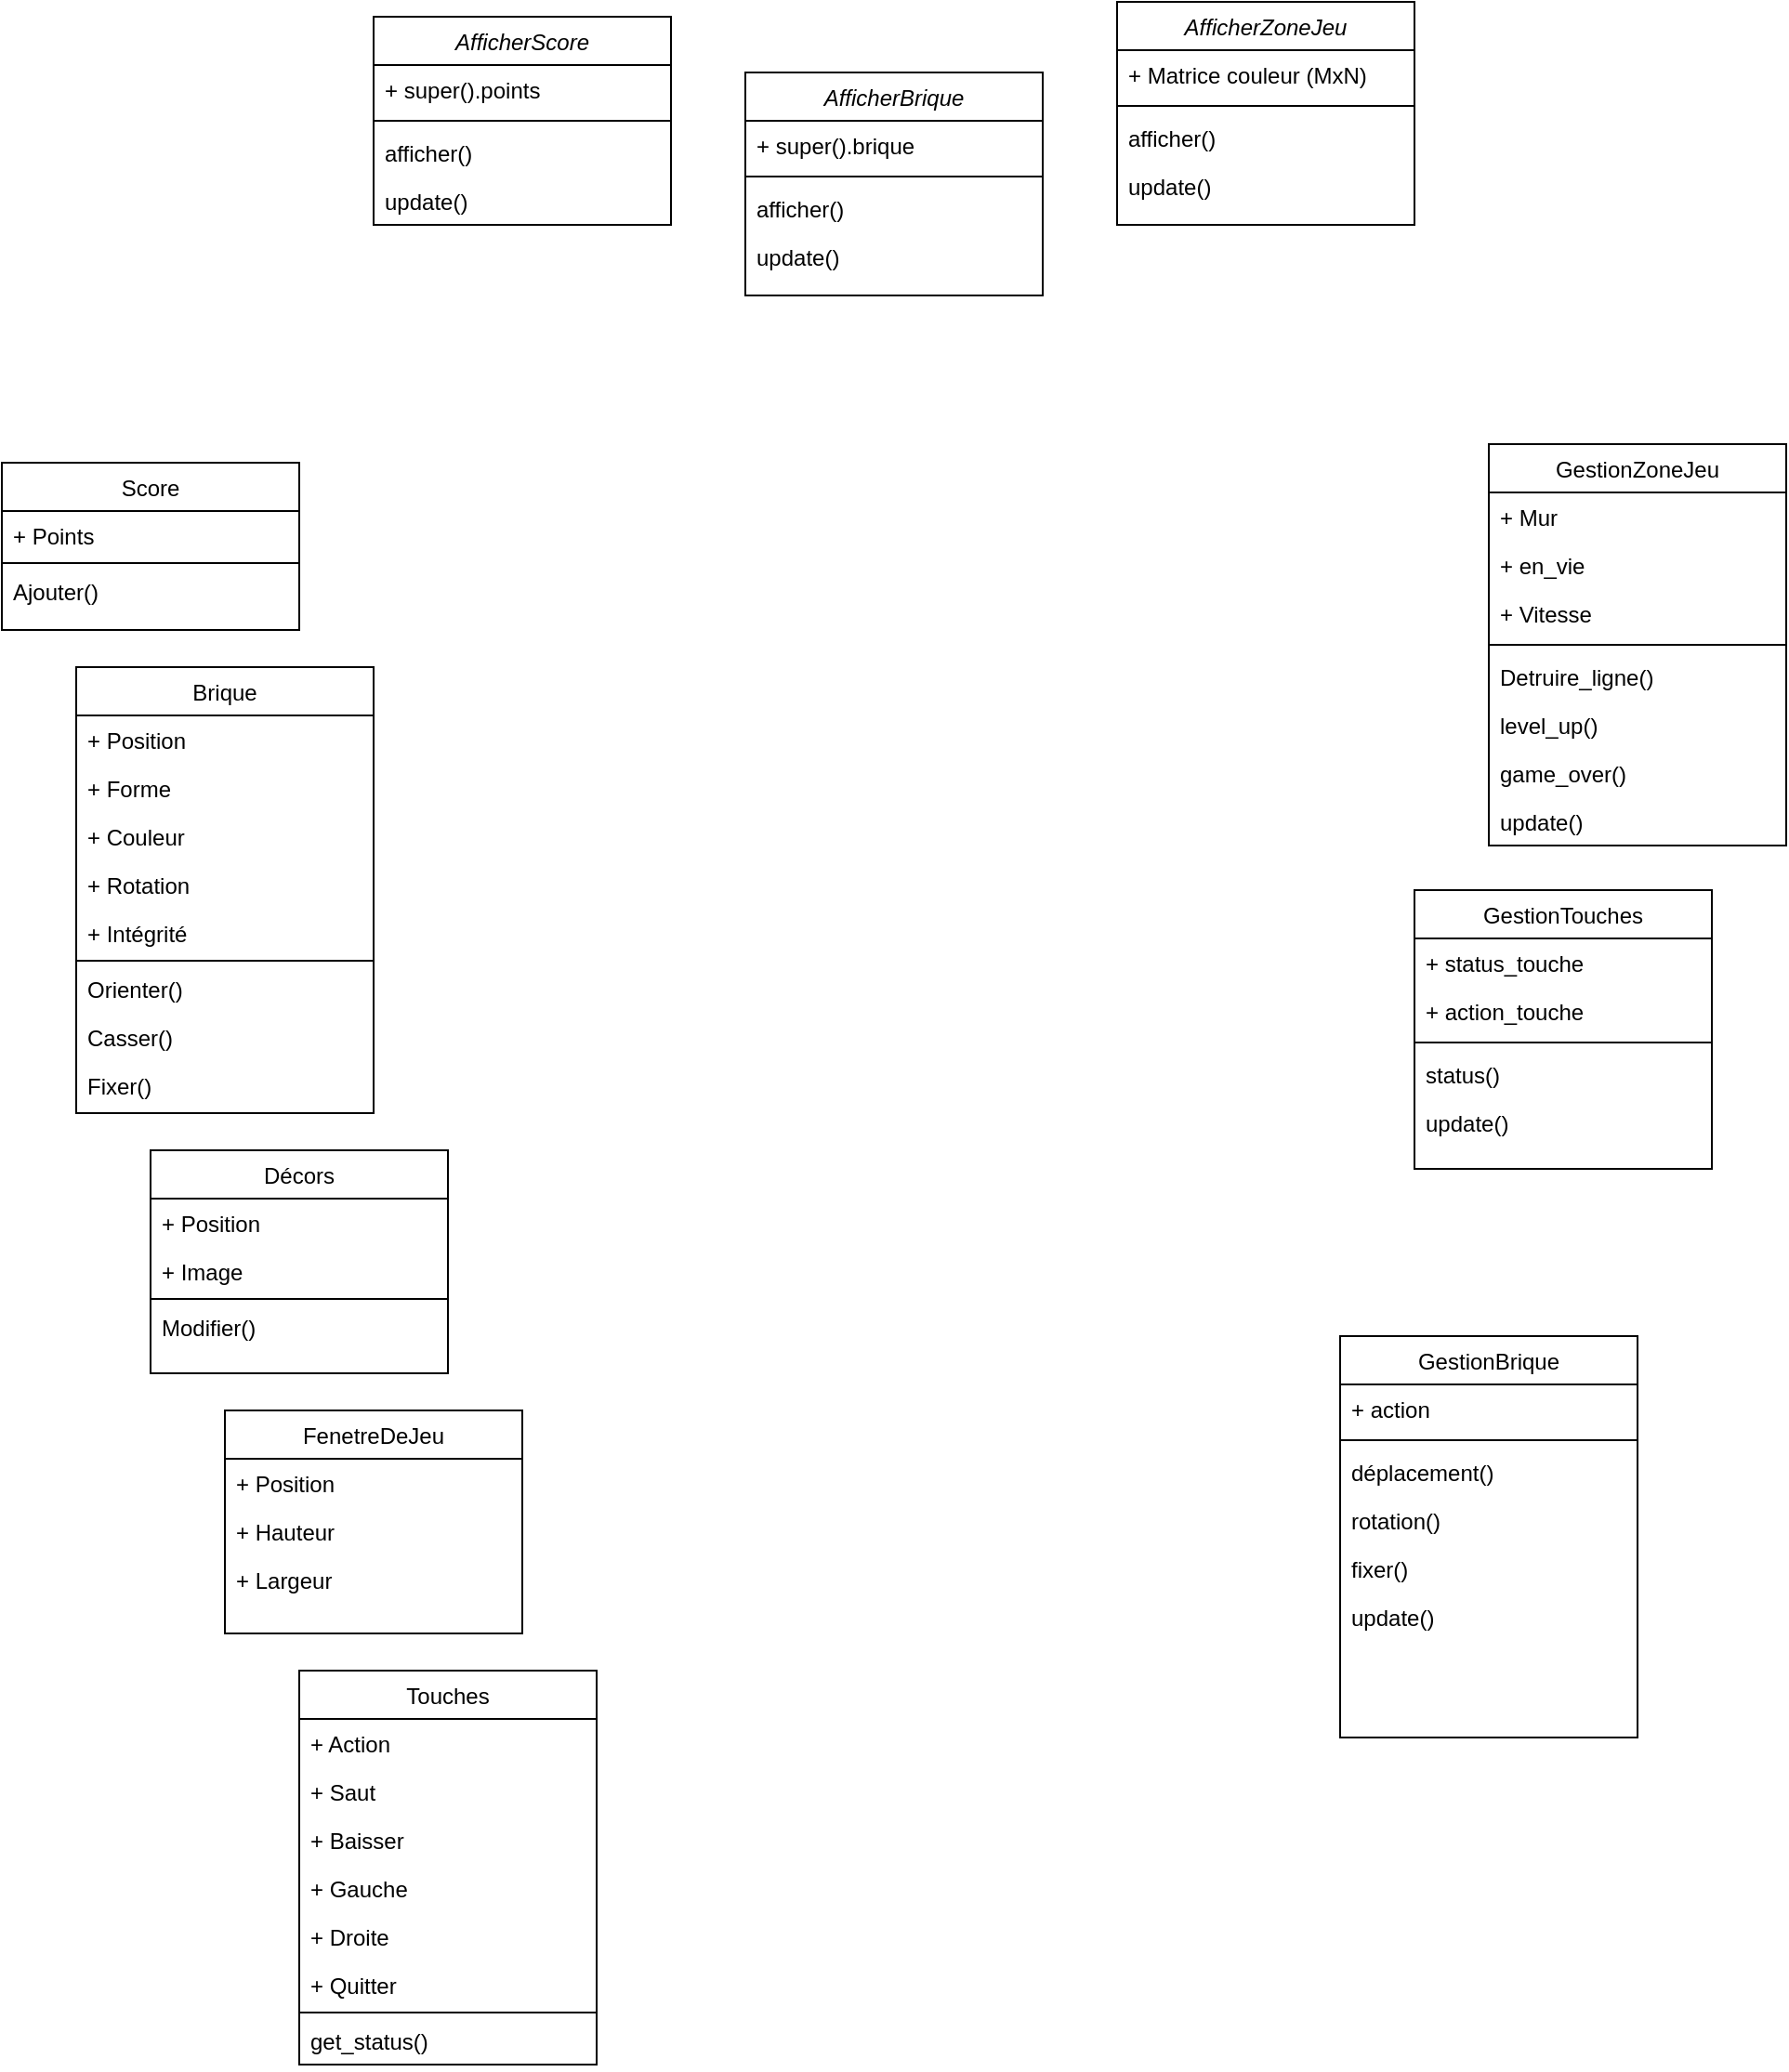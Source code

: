 <mxfile version="14.2.7" type="device"><diagram id="C5RBs43oDa-KdzZeNtuy" name="Page-1"><mxGraphModel dx="1422" dy="1963" grid="1" gridSize="10" guides="1" tooltips="1" connect="1" arrows="1" fold="1" page="1" pageScale="1" pageWidth="827" pageHeight="1169" math="0" shadow="0"><root><mxCell id="WIyWlLk6GJQsqaUBKTNV-0"/><mxCell id="WIyWlLk6GJQsqaUBKTNV-1" parent="WIyWlLk6GJQsqaUBKTNV-0"/><mxCell id="zkfFHV4jXpPFQw0GAbJ--0" value="AfficherZoneJeu" style="swimlane;fontStyle=2;align=center;verticalAlign=top;childLayout=stackLayout;horizontal=1;startSize=26;horizontalStack=0;resizeParent=1;resizeLast=0;collapsible=1;marginBottom=0;rounded=0;shadow=0;strokeWidth=1;" parent="WIyWlLk6GJQsqaUBKTNV-1" vertex="1"><mxGeometry x="800" y="-598" width="160" height="120" as="geometry"><mxRectangle x="230" y="140" width="160" height="26" as="alternateBounds"/></mxGeometry></mxCell><mxCell id="zkfFHV4jXpPFQw0GAbJ--3" value="+ Matrice couleur (MxN)" style="text;align=left;verticalAlign=top;spacingLeft=4;spacingRight=4;overflow=hidden;rotatable=0;points=[[0,0.5],[1,0.5]];portConstraint=eastwest;rounded=0;shadow=0;html=0;" parent="zkfFHV4jXpPFQw0GAbJ--0" vertex="1"><mxGeometry y="26" width="160" height="26" as="geometry"/></mxCell><mxCell id="zkfFHV4jXpPFQw0GAbJ--4" value="" style="line;html=1;strokeWidth=1;align=left;verticalAlign=middle;spacingTop=-1;spacingLeft=3;spacingRight=3;rotatable=0;labelPosition=right;points=[];portConstraint=eastwest;" parent="zkfFHV4jXpPFQw0GAbJ--0" vertex="1"><mxGeometry y="52" width="160" height="8" as="geometry"/></mxCell><mxCell id="nW6dupAHEhAxC_Dzua4t-54" value="afficher()" style="text;align=left;verticalAlign=top;spacingLeft=4;spacingRight=4;overflow=hidden;rotatable=0;points=[[0,0.5],[1,0.5]];portConstraint=eastwest;" parent="zkfFHV4jXpPFQw0GAbJ--0" vertex="1"><mxGeometry y="60" width="160" height="26" as="geometry"/></mxCell><mxCell id="zkfFHV4jXpPFQw0GAbJ--5" value="update()" style="text;align=left;verticalAlign=top;spacingLeft=4;spacingRight=4;overflow=hidden;rotatable=0;points=[[0,0.5],[1,0.5]];portConstraint=eastwest;" parent="zkfFHV4jXpPFQw0GAbJ--0" vertex="1"><mxGeometry y="86" width="160" height="26" as="geometry"/></mxCell><mxCell id="zkfFHV4jXpPFQw0GAbJ--6" value="Brique" style="swimlane;fontStyle=0;align=center;verticalAlign=top;childLayout=stackLayout;horizontal=1;startSize=26;horizontalStack=0;resizeParent=1;resizeLast=0;collapsible=1;marginBottom=0;rounded=0;shadow=0;strokeWidth=1;" parent="WIyWlLk6GJQsqaUBKTNV-1" vertex="1"><mxGeometry x="240" y="-240" width="160" height="240" as="geometry"><mxRectangle x="130" y="380" width="160" height="26" as="alternateBounds"/></mxGeometry></mxCell><mxCell id="zkfFHV4jXpPFQw0GAbJ--7" value="+ Position" style="text;align=left;verticalAlign=top;spacingLeft=4;spacingRight=4;overflow=hidden;rotatable=0;points=[[0,0.5],[1,0.5]];portConstraint=eastwest;" parent="zkfFHV4jXpPFQw0GAbJ--6" vertex="1"><mxGeometry y="26" width="160" height="26" as="geometry"/></mxCell><mxCell id="zkfFHV4jXpPFQw0GAbJ--8" value="+ Forme&#10;" style="text;align=left;verticalAlign=top;spacingLeft=4;spacingRight=4;overflow=hidden;rotatable=0;points=[[0,0.5],[1,0.5]];portConstraint=eastwest;rounded=0;shadow=0;html=0;" parent="zkfFHV4jXpPFQw0GAbJ--6" vertex="1"><mxGeometry y="52" width="160" height="26" as="geometry"/></mxCell><mxCell id="nW6dupAHEhAxC_Dzua4t-0" value="+ Couleur&#10;" style="text;align=left;verticalAlign=top;spacingLeft=4;spacingRight=4;overflow=hidden;rotatable=0;points=[[0,0.5],[1,0.5]];portConstraint=eastwest;rounded=0;shadow=0;html=0;" parent="zkfFHV4jXpPFQw0GAbJ--6" vertex="1"><mxGeometry y="78" width="160" height="26" as="geometry"/></mxCell><mxCell id="nW6dupAHEhAxC_Dzua4t-1" value="+ Rotation&#10;" style="text;align=left;verticalAlign=top;spacingLeft=4;spacingRight=4;overflow=hidden;rotatable=0;points=[[0,0.5],[1,0.5]];portConstraint=eastwest;rounded=0;shadow=0;html=0;" parent="zkfFHV4jXpPFQw0GAbJ--6" vertex="1"><mxGeometry y="104" width="160" height="26" as="geometry"/></mxCell><mxCell id="nW6dupAHEhAxC_Dzua4t-2" value="+ Intégrité&#10;" style="text;align=left;verticalAlign=top;spacingLeft=4;spacingRight=4;overflow=hidden;rotatable=0;points=[[0,0.5],[1,0.5]];portConstraint=eastwest;rounded=0;shadow=0;html=0;" parent="zkfFHV4jXpPFQw0GAbJ--6" vertex="1"><mxGeometry y="130" width="160" height="26" as="geometry"/></mxCell><mxCell id="zkfFHV4jXpPFQw0GAbJ--9" value="" style="line;html=1;strokeWidth=1;align=left;verticalAlign=middle;spacingTop=-1;spacingLeft=3;spacingRight=3;rotatable=0;labelPosition=right;points=[];portConstraint=eastwest;" parent="zkfFHV4jXpPFQw0GAbJ--6" vertex="1"><mxGeometry y="156" width="160" height="4" as="geometry"/></mxCell><mxCell id="zkfFHV4jXpPFQw0GAbJ--11" value="Orienter()" style="text;align=left;verticalAlign=top;spacingLeft=4;spacingRight=4;overflow=hidden;rotatable=0;points=[[0,0.5],[1,0.5]];portConstraint=eastwest;" parent="zkfFHV4jXpPFQw0GAbJ--6" vertex="1"><mxGeometry y="160" width="160" height="26" as="geometry"/></mxCell><mxCell id="zkfFHV4jXpPFQw0GAbJ--10" value="Casser()" style="text;align=left;verticalAlign=top;spacingLeft=4;spacingRight=4;overflow=hidden;rotatable=0;points=[[0,0.5],[1,0.5]];portConstraint=eastwest;fontStyle=0" parent="zkfFHV4jXpPFQw0GAbJ--6" vertex="1"><mxGeometry y="186" width="160" height="26" as="geometry"/></mxCell><mxCell id="nW6dupAHEhAxC_Dzua4t-3" value="Fixer()" style="text;align=left;verticalAlign=top;spacingLeft=4;spacingRight=4;overflow=hidden;rotatable=0;points=[[0,0.5],[1,0.5]];portConstraint=eastwest;fontStyle=0" parent="zkfFHV4jXpPFQw0GAbJ--6" vertex="1"><mxGeometry y="212" width="160" height="26" as="geometry"/></mxCell><mxCell id="zkfFHV4jXpPFQw0GAbJ--17" value="GestionZoneJeu" style="swimlane;fontStyle=0;align=center;verticalAlign=top;childLayout=stackLayout;horizontal=1;startSize=26;horizontalStack=0;resizeParent=1;resizeLast=0;collapsible=1;marginBottom=0;rounded=0;shadow=0;strokeWidth=1;" parent="WIyWlLk6GJQsqaUBKTNV-1" vertex="1"><mxGeometry x="1000" y="-360" width="160" height="216" as="geometry"><mxRectangle x="550" y="140" width="160" height="26" as="alternateBounds"/></mxGeometry></mxCell><mxCell id="zkfFHV4jXpPFQw0GAbJ--18" value="+ Mur" style="text;align=left;verticalAlign=top;spacingLeft=4;spacingRight=4;overflow=hidden;rotatable=0;points=[[0,0.5],[1,0.5]];portConstraint=eastwest;" parent="zkfFHV4jXpPFQw0GAbJ--17" vertex="1"><mxGeometry y="26" width="160" height="26" as="geometry"/></mxCell><mxCell id="zkfFHV4jXpPFQw0GAbJ--19" value="+ en_vie" style="text;align=left;verticalAlign=top;spacingLeft=4;spacingRight=4;overflow=hidden;rotatable=0;points=[[0,0.5],[1,0.5]];portConstraint=eastwest;rounded=0;shadow=0;html=0;" parent="zkfFHV4jXpPFQw0GAbJ--17" vertex="1"><mxGeometry y="52" width="160" height="26" as="geometry"/></mxCell><mxCell id="zkfFHV4jXpPFQw0GAbJ--20" value="+ Vitesse" style="text;align=left;verticalAlign=top;spacingLeft=4;spacingRight=4;overflow=hidden;rotatable=0;points=[[0,0.5],[1,0.5]];portConstraint=eastwest;rounded=0;shadow=0;html=0;" parent="zkfFHV4jXpPFQw0GAbJ--17" vertex="1"><mxGeometry y="78" width="160" height="26" as="geometry"/></mxCell><mxCell id="zkfFHV4jXpPFQw0GAbJ--23" value="" style="line;html=1;strokeWidth=1;align=left;verticalAlign=middle;spacingTop=-1;spacingLeft=3;spacingRight=3;rotatable=0;labelPosition=right;points=[];portConstraint=eastwest;" parent="zkfFHV4jXpPFQw0GAbJ--17" vertex="1"><mxGeometry y="104" width="160" height="8" as="geometry"/></mxCell><mxCell id="zkfFHV4jXpPFQw0GAbJ--24" value="Detruire_ligne()" style="text;align=left;verticalAlign=top;spacingLeft=4;spacingRight=4;overflow=hidden;rotatable=0;points=[[0,0.5],[1,0.5]];portConstraint=eastwest;" parent="zkfFHV4jXpPFQw0GAbJ--17" vertex="1"><mxGeometry y="112" width="160" height="26" as="geometry"/></mxCell><mxCell id="zkfFHV4jXpPFQw0GAbJ--25" value="level_up()" style="text;align=left;verticalAlign=top;spacingLeft=4;spacingRight=4;overflow=hidden;rotatable=0;points=[[0,0.5],[1,0.5]];portConstraint=eastwest;" parent="zkfFHV4jXpPFQw0GAbJ--17" vertex="1"><mxGeometry y="138" width="160" height="26" as="geometry"/></mxCell><mxCell id="nW6dupAHEhAxC_Dzua4t-70" value="game_over()" style="text;align=left;verticalAlign=top;spacingLeft=4;spacingRight=4;overflow=hidden;rotatable=0;points=[[0,0.5],[1,0.5]];portConstraint=eastwest;" parent="zkfFHV4jXpPFQw0GAbJ--17" vertex="1"><mxGeometry y="164" width="160" height="26" as="geometry"/></mxCell><mxCell id="nW6dupAHEhAxC_Dzua4t-80" value="update()" style="text;align=left;verticalAlign=top;spacingLeft=4;spacingRight=4;overflow=hidden;rotatable=0;points=[[0,0.5],[1,0.5]];portConstraint=eastwest;" parent="zkfFHV4jXpPFQw0GAbJ--17" vertex="1"><mxGeometry y="190" width="160" height="26" as="geometry"/></mxCell><mxCell id="nW6dupAHEhAxC_Dzua4t-4" value="Score" style="swimlane;fontStyle=0;align=center;verticalAlign=top;childLayout=stackLayout;horizontal=1;startSize=26;horizontalStack=0;resizeParent=1;resizeLast=0;collapsible=1;marginBottom=0;rounded=0;shadow=0;strokeWidth=1;" parent="WIyWlLk6GJQsqaUBKTNV-1" vertex="1"><mxGeometry x="200" y="-350" width="160" height="90" as="geometry"><mxRectangle x="130" y="380" width="160" height="26" as="alternateBounds"/></mxGeometry></mxCell><mxCell id="nW6dupAHEhAxC_Dzua4t-5" value="+ Points" style="text;align=left;verticalAlign=top;spacingLeft=4;spacingRight=4;overflow=hidden;rotatable=0;points=[[0,0.5],[1,0.5]];portConstraint=eastwest;" parent="nW6dupAHEhAxC_Dzua4t-4" vertex="1"><mxGeometry y="26" width="160" height="26" as="geometry"/></mxCell><mxCell id="nW6dupAHEhAxC_Dzua4t-10" value="" style="line;html=1;strokeWidth=1;align=left;verticalAlign=middle;spacingTop=-1;spacingLeft=3;spacingRight=3;rotatable=0;labelPosition=right;points=[];portConstraint=eastwest;" parent="nW6dupAHEhAxC_Dzua4t-4" vertex="1"><mxGeometry y="52" width="160" height="4" as="geometry"/></mxCell><mxCell id="nW6dupAHEhAxC_Dzua4t-11" value="Ajouter()" style="text;align=left;verticalAlign=top;spacingLeft=4;spacingRight=4;overflow=hidden;rotatable=0;points=[[0,0.5],[1,0.5]];portConstraint=eastwest;" parent="nW6dupAHEhAxC_Dzua4t-4" vertex="1"><mxGeometry y="56" width="160" height="26" as="geometry"/></mxCell><mxCell id="nW6dupAHEhAxC_Dzua4t-14" value="FenetreDeJeu" style="swimlane;fontStyle=0;align=center;verticalAlign=top;childLayout=stackLayout;horizontal=1;startSize=26;horizontalStack=0;resizeParent=1;resizeLast=0;collapsible=1;marginBottom=0;rounded=0;shadow=0;strokeWidth=1;" parent="WIyWlLk6GJQsqaUBKTNV-1" vertex="1"><mxGeometry x="320" y="160" width="160" height="120" as="geometry"><mxRectangle x="130" y="380" width="160" height="26" as="alternateBounds"/></mxGeometry></mxCell><mxCell id="nW6dupAHEhAxC_Dzua4t-15" value="+ Position" style="text;align=left;verticalAlign=top;spacingLeft=4;spacingRight=4;overflow=hidden;rotatable=0;points=[[0,0.5],[1,0.5]];portConstraint=eastwest;" parent="nW6dupAHEhAxC_Dzua4t-14" vertex="1"><mxGeometry y="26" width="160" height="26" as="geometry"/></mxCell><mxCell id="nW6dupAHEhAxC_Dzua4t-16" value="+ Hauteur&#10;" style="text;align=left;verticalAlign=top;spacingLeft=4;spacingRight=4;overflow=hidden;rotatable=0;points=[[0,0.5],[1,0.5]];portConstraint=eastwest;rounded=0;shadow=0;html=0;" parent="nW6dupAHEhAxC_Dzua4t-14" vertex="1"><mxGeometry y="52" width="160" height="26" as="geometry"/></mxCell><mxCell id="nW6dupAHEhAxC_Dzua4t-17" value="+ Largeur&#10;" style="text;align=left;verticalAlign=top;spacingLeft=4;spacingRight=4;overflow=hidden;rotatable=0;points=[[0,0.5],[1,0.5]];portConstraint=eastwest;rounded=0;shadow=0;html=0;" parent="nW6dupAHEhAxC_Dzua4t-14" vertex="1"><mxGeometry y="78" width="160" height="26" as="geometry"/></mxCell><mxCell id="nW6dupAHEhAxC_Dzua4t-24" value="Décors" style="swimlane;fontStyle=0;align=center;verticalAlign=top;childLayout=stackLayout;horizontal=1;startSize=26;horizontalStack=0;resizeParent=1;resizeLast=0;collapsible=1;marginBottom=0;rounded=0;shadow=0;strokeWidth=1;" parent="WIyWlLk6GJQsqaUBKTNV-1" vertex="1"><mxGeometry x="280" y="20" width="160" height="120" as="geometry"><mxRectangle x="130" y="380" width="160" height="26" as="alternateBounds"/></mxGeometry></mxCell><mxCell id="nW6dupAHEhAxC_Dzua4t-25" value="+ Position" style="text;align=left;verticalAlign=top;spacingLeft=4;spacingRight=4;overflow=hidden;rotatable=0;points=[[0,0.5],[1,0.5]];portConstraint=eastwest;" parent="nW6dupAHEhAxC_Dzua4t-24" vertex="1"><mxGeometry y="26" width="160" height="26" as="geometry"/></mxCell><mxCell id="nW6dupAHEhAxC_Dzua4t-28" value="+ Image&#10;" style="text;align=left;verticalAlign=top;spacingLeft=4;spacingRight=4;overflow=hidden;rotatable=0;points=[[0,0.5],[1,0.5]];portConstraint=eastwest;rounded=0;shadow=0;html=0;" parent="nW6dupAHEhAxC_Dzua4t-24" vertex="1"><mxGeometry y="52" width="160" height="26" as="geometry"/></mxCell><mxCell id="nW6dupAHEhAxC_Dzua4t-30" value="" style="line;html=1;strokeWidth=1;align=left;verticalAlign=middle;spacingTop=-1;spacingLeft=3;spacingRight=3;rotatable=0;labelPosition=right;points=[];portConstraint=eastwest;" parent="nW6dupAHEhAxC_Dzua4t-24" vertex="1"><mxGeometry y="78" width="160" height="4" as="geometry"/></mxCell><mxCell id="nW6dupAHEhAxC_Dzua4t-31" value="Modifier()" style="text;align=left;verticalAlign=top;spacingLeft=4;spacingRight=4;overflow=hidden;rotatable=0;points=[[0,0.5],[1,0.5]];portConstraint=eastwest;" parent="nW6dupAHEhAxC_Dzua4t-24" vertex="1"><mxGeometry y="82" width="160" height="26" as="geometry"/></mxCell><mxCell id="nW6dupAHEhAxC_Dzua4t-34" value="Touches" style="swimlane;fontStyle=0;align=center;verticalAlign=top;childLayout=stackLayout;horizontal=1;startSize=26;horizontalStack=0;resizeParent=1;resizeLast=0;collapsible=1;marginBottom=0;rounded=0;shadow=0;strokeWidth=1;" parent="WIyWlLk6GJQsqaUBKTNV-1" vertex="1"><mxGeometry x="360" y="300" width="160" height="212" as="geometry"><mxRectangle x="130" y="380" width="160" height="26" as="alternateBounds"/></mxGeometry></mxCell><mxCell id="nW6dupAHEhAxC_Dzua4t-36" value="+ Action" style="text;align=left;verticalAlign=top;spacingLeft=4;spacingRight=4;overflow=hidden;rotatable=0;points=[[0,0.5],[1,0.5]];portConstraint=eastwest;rounded=0;shadow=0;html=0;" parent="nW6dupAHEhAxC_Dzua4t-34" vertex="1"><mxGeometry y="26" width="160" height="26" as="geometry"/></mxCell><mxCell id="nW6dupAHEhAxC_Dzua4t-35" value="+ Saut" style="text;align=left;verticalAlign=top;spacingLeft=4;spacingRight=4;overflow=hidden;rotatable=0;points=[[0,0.5],[1,0.5]];portConstraint=eastwest;" parent="nW6dupAHEhAxC_Dzua4t-34" vertex="1"><mxGeometry y="52" width="160" height="26" as="geometry"/></mxCell><mxCell id="QjrtEbENdcelF-eC6vMP-0" value="+ Baisser" style="text;align=left;verticalAlign=top;spacingLeft=4;spacingRight=4;overflow=hidden;rotatable=0;points=[[0,0.5],[1,0.5]];portConstraint=eastwest;" vertex="1" parent="nW6dupAHEhAxC_Dzua4t-34"><mxGeometry y="78" width="160" height="26" as="geometry"/></mxCell><mxCell id="nW6dupAHEhAxC_Dzua4t-45" value="+ Gauche&#10;" style="text;align=left;verticalAlign=top;spacingLeft=4;spacingRight=4;overflow=hidden;rotatable=0;points=[[0,0.5],[1,0.5]];portConstraint=eastwest;rounded=0;shadow=0;html=0;" parent="nW6dupAHEhAxC_Dzua4t-34" vertex="1"><mxGeometry y="104" width="160" height="26" as="geometry"/></mxCell><mxCell id="nW6dupAHEhAxC_Dzua4t-46" value="+ Droite&#10;" style="text;align=left;verticalAlign=top;spacingLeft=4;spacingRight=4;overflow=hidden;rotatable=0;points=[[0,0.5],[1,0.5]];portConstraint=eastwest;rounded=0;shadow=0;html=0;" parent="nW6dupAHEhAxC_Dzua4t-34" vertex="1"><mxGeometry y="130" width="160" height="26" as="geometry"/></mxCell><mxCell id="nW6dupAHEhAxC_Dzua4t-37" value="+ Quitter&#10;" style="text;align=left;verticalAlign=top;spacingLeft=4;spacingRight=4;overflow=hidden;rotatable=0;points=[[0,0.5],[1,0.5]];portConstraint=eastwest;rounded=0;shadow=0;html=0;" parent="nW6dupAHEhAxC_Dzua4t-34" vertex="1"><mxGeometry y="156" width="160" height="26" as="geometry"/></mxCell><mxCell id="nW6dupAHEhAxC_Dzua4t-40" value="" style="line;html=1;strokeWidth=1;align=left;verticalAlign=middle;spacingTop=-1;spacingLeft=3;spacingRight=3;rotatable=0;labelPosition=right;points=[];portConstraint=eastwest;" parent="nW6dupAHEhAxC_Dzua4t-34" vertex="1"><mxGeometry y="182" width="160" height="4" as="geometry"/></mxCell><mxCell id="nW6dupAHEhAxC_Dzua4t-41" value="get_status()" style="text;align=left;verticalAlign=top;spacingLeft=4;spacingRight=4;overflow=hidden;rotatable=0;points=[[0,0.5],[1,0.5]];portConstraint=eastwest;" parent="nW6dupAHEhAxC_Dzua4t-34" vertex="1"><mxGeometry y="186" width="160" height="26" as="geometry"/></mxCell><mxCell id="nW6dupAHEhAxC_Dzua4t-48" value="AfficherScore" style="swimlane;fontStyle=2;align=center;verticalAlign=top;childLayout=stackLayout;horizontal=1;startSize=26;horizontalStack=0;resizeParent=1;resizeLast=0;collapsible=1;marginBottom=0;rounded=0;shadow=0;strokeWidth=1;" parent="WIyWlLk6GJQsqaUBKTNV-1" vertex="1"><mxGeometry x="400" y="-590" width="160" height="112" as="geometry"><mxRectangle x="230" y="140" width="160" height="26" as="alternateBounds"/></mxGeometry></mxCell><mxCell id="nW6dupAHEhAxC_Dzua4t-49" value="+ super().points" style="text;align=left;verticalAlign=top;spacingLeft=4;spacingRight=4;overflow=hidden;rotatable=0;points=[[0,0.5],[1,0.5]];portConstraint=eastwest;" parent="nW6dupAHEhAxC_Dzua4t-48" vertex="1"><mxGeometry y="26" width="160" height="26" as="geometry"/></mxCell><mxCell id="nW6dupAHEhAxC_Dzua4t-52" value="" style="line;html=1;strokeWidth=1;align=left;verticalAlign=middle;spacingTop=-1;spacingLeft=3;spacingRight=3;rotatable=0;labelPosition=right;points=[];portConstraint=eastwest;" parent="nW6dupAHEhAxC_Dzua4t-48" vertex="1"><mxGeometry y="52" width="160" height="8" as="geometry"/></mxCell><mxCell id="nW6dupAHEhAxC_Dzua4t-53" value="afficher()" style="text;align=left;verticalAlign=top;spacingLeft=4;spacingRight=4;overflow=hidden;rotatable=0;points=[[0,0.5],[1,0.5]];portConstraint=eastwest;" parent="nW6dupAHEhAxC_Dzua4t-48" vertex="1"><mxGeometry y="60" width="160" height="26" as="geometry"/></mxCell><mxCell id="nW6dupAHEhAxC_Dzua4t-55" value="update()" style="text;align=left;verticalAlign=top;spacingLeft=4;spacingRight=4;overflow=hidden;rotatable=0;points=[[0,0.5],[1,0.5]];portConstraint=eastwest;" parent="nW6dupAHEhAxC_Dzua4t-48" vertex="1"><mxGeometry y="86" width="160" height="26" as="geometry"/></mxCell><mxCell id="nW6dupAHEhAxC_Dzua4t-56" value="AfficherBrique" style="swimlane;fontStyle=2;align=center;verticalAlign=top;childLayout=stackLayout;horizontal=1;startSize=26;horizontalStack=0;resizeParent=1;resizeLast=0;collapsible=1;marginBottom=0;rounded=0;shadow=0;strokeWidth=1;" parent="WIyWlLk6GJQsqaUBKTNV-1" vertex="1"><mxGeometry x="600" y="-560" width="160" height="120" as="geometry"><mxRectangle x="230" y="140" width="160" height="26" as="alternateBounds"/></mxGeometry></mxCell><mxCell id="nW6dupAHEhAxC_Dzua4t-57" value="+ super().brique" style="text;align=left;verticalAlign=top;spacingLeft=4;spacingRight=4;overflow=hidden;rotatable=0;points=[[0,0.5],[1,0.5]];portConstraint=eastwest;rounded=0;shadow=0;html=0;" parent="nW6dupAHEhAxC_Dzua4t-56" vertex="1"><mxGeometry y="26" width="160" height="26" as="geometry"/></mxCell><mxCell id="nW6dupAHEhAxC_Dzua4t-58" value="" style="line;html=1;strokeWidth=1;align=left;verticalAlign=middle;spacingTop=-1;spacingLeft=3;spacingRight=3;rotatable=0;labelPosition=right;points=[];portConstraint=eastwest;" parent="nW6dupAHEhAxC_Dzua4t-56" vertex="1"><mxGeometry y="52" width="160" height="8" as="geometry"/></mxCell><mxCell id="nW6dupAHEhAxC_Dzua4t-59" value="afficher()" style="text;align=left;verticalAlign=top;spacingLeft=4;spacingRight=4;overflow=hidden;rotatable=0;points=[[0,0.5],[1,0.5]];portConstraint=eastwest;" parent="nW6dupAHEhAxC_Dzua4t-56" vertex="1"><mxGeometry y="60" width="160" height="26" as="geometry"/></mxCell><mxCell id="nW6dupAHEhAxC_Dzua4t-60" value="update()" style="text;align=left;verticalAlign=top;spacingLeft=4;spacingRight=4;overflow=hidden;rotatable=0;points=[[0,0.5],[1,0.5]];portConstraint=eastwest;" parent="nW6dupAHEhAxC_Dzua4t-56" vertex="1"><mxGeometry y="86" width="160" height="26" as="geometry"/></mxCell><mxCell id="nW6dupAHEhAxC_Dzua4t-61" value="GestionTouches" style="swimlane;fontStyle=0;align=center;verticalAlign=top;childLayout=stackLayout;horizontal=1;startSize=26;horizontalStack=0;resizeParent=1;resizeLast=0;collapsible=1;marginBottom=0;rounded=0;shadow=0;strokeWidth=1;" parent="WIyWlLk6GJQsqaUBKTNV-1" vertex="1"><mxGeometry x="960" y="-120" width="160" height="150" as="geometry"><mxRectangle x="550" y="140" width="160" height="26" as="alternateBounds"/></mxGeometry></mxCell><mxCell id="nW6dupAHEhAxC_Dzua4t-62" value="+ status_touche" style="text;align=left;verticalAlign=top;spacingLeft=4;spacingRight=4;overflow=hidden;rotatable=0;points=[[0,0.5],[1,0.5]];portConstraint=eastwest;" parent="nW6dupAHEhAxC_Dzua4t-61" vertex="1"><mxGeometry y="26" width="160" height="26" as="geometry"/></mxCell><mxCell id="nW6dupAHEhAxC_Dzua4t-64" value="+ action_touche" style="text;align=left;verticalAlign=top;spacingLeft=4;spacingRight=4;overflow=hidden;rotatable=0;points=[[0,0.5],[1,0.5]];portConstraint=eastwest;rounded=0;shadow=0;html=0;" parent="nW6dupAHEhAxC_Dzua4t-61" vertex="1"><mxGeometry y="52" width="160" height="26" as="geometry"/></mxCell><mxCell id="nW6dupAHEhAxC_Dzua4t-67" value="" style="line;html=1;strokeWidth=1;align=left;verticalAlign=middle;spacingTop=-1;spacingLeft=3;spacingRight=3;rotatable=0;labelPosition=right;points=[];portConstraint=eastwest;" parent="nW6dupAHEhAxC_Dzua4t-61" vertex="1"><mxGeometry y="78" width="160" height="8" as="geometry"/></mxCell><mxCell id="nW6dupAHEhAxC_Dzua4t-68" value="status()" style="text;align=left;verticalAlign=top;spacingLeft=4;spacingRight=4;overflow=hidden;rotatable=0;points=[[0,0.5],[1,0.5]];portConstraint=eastwest;" parent="nW6dupAHEhAxC_Dzua4t-61" vertex="1"><mxGeometry y="86" width="160" height="26" as="geometry"/></mxCell><mxCell id="nW6dupAHEhAxC_Dzua4t-69" value="update()" style="text;align=left;verticalAlign=top;spacingLeft=4;spacingRight=4;overflow=hidden;rotatable=0;points=[[0,0.5],[1,0.5]];portConstraint=eastwest;" parent="nW6dupAHEhAxC_Dzua4t-61" vertex="1"><mxGeometry y="112" width="160" height="26" as="geometry"/></mxCell><mxCell id="nW6dupAHEhAxC_Dzua4t-71" value="GestionBrique" style="swimlane;fontStyle=0;align=center;verticalAlign=top;childLayout=stackLayout;horizontal=1;startSize=26;horizontalStack=0;resizeParent=1;resizeLast=0;collapsible=1;marginBottom=0;rounded=0;shadow=0;strokeWidth=1;" parent="WIyWlLk6GJQsqaUBKTNV-1" vertex="1"><mxGeometry x="920" y="120" width="160" height="216" as="geometry"><mxRectangle x="550" y="140" width="160" height="26" as="alternateBounds"/></mxGeometry></mxCell><mxCell id="nW6dupAHEhAxC_Dzua4t-73" value="+ action" style="text;align=left;verticalAlign=top;spacingLeft=4;spacingRight=4;overflow=hidden;rotatable=0;points=[[0,0.5],[1,0.5]];portConstraint=eastwest;rounded=0;shadow=0;html=0;" parent="nW6dupAHEhAxC_Dzua4t-71" vertex="1"><mxGeometry y="26" width="160" height="26" as="geometry"/></mxCell><mxCell id="nW6dupAHEhAxC_Dzua4t-76" value="" style="line;html=1;strokeWidth=1;align=left;verticalAlign=middle;spacingTop=-1;spacingLeft=3;spacingRight=3;rotatable=0;labelPosition=right;points=[];portConstraint=eastwest;" parent="nW6dupAHEhAxC_Dzua4t-71" vertex="1"><mxGeometry y="52" width="160" height="8" as="geometry"/></mxCell><mxCell id="nW6dupAHEhAxC_Dzua4t-77" value="déplacement()" style="text;align=left;verticalAlign=top;spacingLeft=4;spacingRight=4;overflow=hidden;rotatable=0;points=[[0,0.5],[1,0.5]];portConstraint=eastwest;" parent="nW6dupAHEhAxC_Dzua4t-71" vertex="1"><mxGeometry y="60" width="160" height="26" as="geometry"/></mxCell><mxCell id="nW6dupAHEhAxC_Dzua4t-78" value="rotation()" style="text;align=left;verticalAlign=top;spacingLeft=4;spacingRight=4;overflow=hidden;rotatable=0;points=[[0,0.5],[1,0.5]];portConstraint=eastwest;" parent="nW6dupAHEhAxC_Dzua4t-71" vertex="1"><mxGeometry y="86" width="160" height="26" as="geometry"/></mxCell><mxCell id="nW6dupAHEhAxC_Dzua4t-79" value="fixer()" style="text;align=left;verticalAlign=top;spacingLeft=4;spacingRight=4;overflow=hidden;rotatable=0;points=[[0,0.5],[1,0.5]];portConstraint=eastwest;" parent="nW6dupAHEhAxC_Dzua4t-71" vertex="1"><mxGeometry y="112" width="160" height="26" as="geometry"/></mxCell><mxCell id="nW6dupAHEhAxC_Dzua4t-81" value="update()" style="text;align=left;verticalAlign=top;spacingLeft=4;spacingRight=4;overflow=hidden;rotatable=0;points=[[0,0.5],[1,0.5]];portConstraint=eastwest;" parent="nW6dupAHEhAxC_Dzua4t-71" vertex="1"><mxGeometry y="138" width="160" height="26" as="geometry"/></mxCell></root></mxGraphModel></diagram></mxfile>